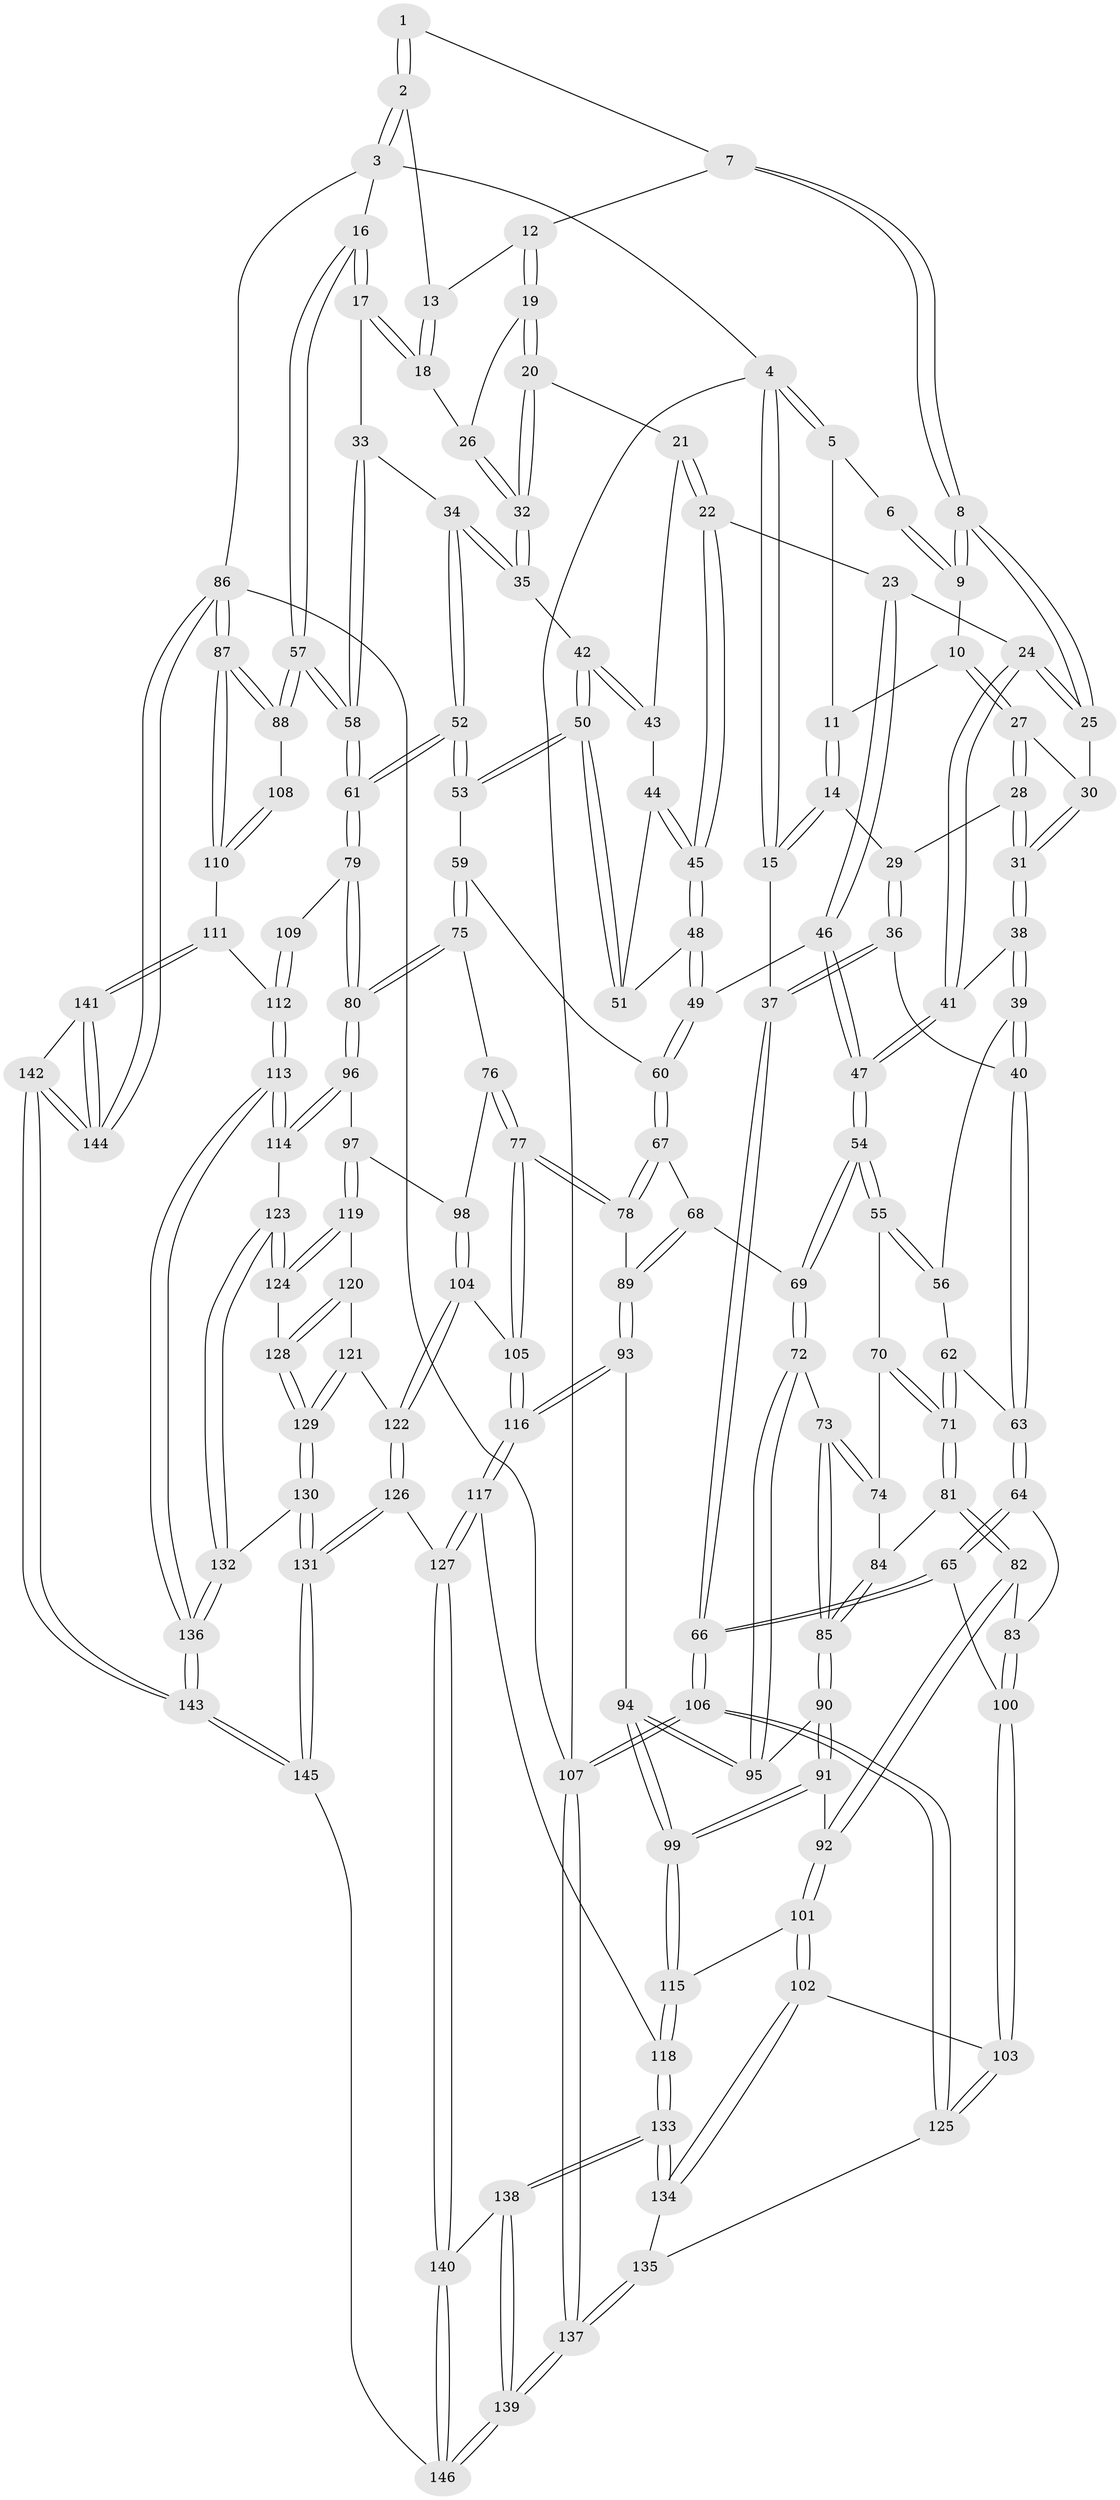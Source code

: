 // Generated by graph-tools (version 1.1) at 2025/27/03/09/25 03:27:11]
// undirected, 146 vertices, 362 edges
graph export_dot {
graph [start="1"]
  node [color=gray90,style=filled];
  1 [pos="+0.3878419205621196+0"];
  2 [pos="+0.8430357241790377+0"];
  3 [pos="+1+0"];
  4 [pos="+0+0"];
  5 [pos="+0+0"];
  6 [pos="+0.38319815825465975+0"];
  7 [pos="+0.47585655384945613+0.07455024805593634"];
  8 [pos="+0.42292338825190673+0.17588813304534673"];
  9 [pos="+0.3300719189519488+0.04177390779685076"];
  10 [pos="+0.19392071610183348+0.08671747052077493"];
  11 [pos="+0.1519614318288094+0.04352270169373067"];
  12 [pos="+0.7039922661802404+0"];
  13 [pos="+0.7579396511559089+0"];
  14 [pos="+0.05059244308332581+0.14035927876591753"];
  15 [pos="+0+0"];
  16 [pos="+1+0"];
  17 [pos="+0.9302603430199847+0.25474298904569026"];
  18 [pos="+0.8038166365860603+0.23008540343623815"];
  19 [pos="+0.6654477337111099+0.10584707505406567"];
  20 [pos="+0.621944990033983+0.19545763988242815"];
  21 [pos="+0.5760840031780716+0.21380327363086246"];
  22 [pos="+0.5027291079182801+0.23556636430016586"];
  23 [pos="+0.4804090625979826+0.22692272570099747"];
  24 [pos="+0.42873349900941815+0.19384291405116336"];
  25 [pos="+0.42305139746764286+0.18096059202020567"];
  26 [pos="+0.7930212941815578+0.23441618823789864"];
  27 [pos="+0.19603878874779815+0.09732752429370471"];
  28 [pos="+0.15863645725594383+0.21414706034120626"];
  29 [pos="+0.08325733591437035+0.23362278019045313"];
  30 [pos="+0.2848513050725602+0.16712516065815308"];
  31 [pos="+0.22187445753607923+0.269234822680128"];
  32 [pos="+0.7160944276853263+0.2888366393314136"];
  33 [pos="+0.871345045802176+0.36127504907096886"];
  34 [pos="+0.8149600706888646+0.3990886012008313"];
  35 [pos="+0.7166707504523206+0.2960066329578159"];
  36 [pos="+0+0.36126762472968826"];
  37 [pos="+0+0.3670933999858716"];
  38 [pos="+0.251633002259105+0.327314748048439"];
  39 [pos="+0.1804451201247356+0.3715397829953279"];
  40 [pos="+0.009636460499001425+0.3761373619914926"];
  41 [pos="+0.2858556846643448+0.33531732000833253"];
  42 [pos="+0.6987645973020604+0.31666919559526613"];
  43 [pos="+0.6276063788761178+0.33753577223537995"];
  44 [pos="+0.6183592019911857+0.34518784596984414"];
  45 [pos="+0.5286160397701162+0.3393680549501495"];
  46 [pos="+0.3811197730716446+0.4392322324136595"];
  47 [pos="+0.35301902884880515+0.4452319496030082"];
  48 [pos="+0.5259720480263368+0.38223110676425337"];
  49 [pos="+0.5110302006721379+0.4461570147454813"];
  50 [pos="+0.6619205145512485+0.41477167337495746"];
  51 [pos="+0.6292353287520306+0.38312632975643685"];
  52 [pos="+0.7821248228221707+0.5058491154888476"];
  53 [pos="+0.6638053988010303+0.4344748580918644"];
  54 [pos="+0.34142054937843536+0.471900184693863"];
  55 [pos="+0.2800557451239242+0.49297694626062905"];
  56 [pos="+0.19663584107973137+0.46511505065034336"];
  57 [pos="+1+0.4740162384452003"];
  58 [pos="+0.9841660596647065+0.4571900884620797"];
  59 [pos="+0.5431998309050156+0.47902072342916313"];
  60 [pos="+0.531213274065891+0.47215221588192674"];
  61 [pos="+0.7928930419372389+0.5562128532109624"];
  62 [pos="+0.1543279075094078+0.507628607379754"];
  63 [pos="+0.0952971851136103+0.5094070158850909"];
  64 [pos="+0.08972048568809582+0.5358534883577522"];
  65 [pos="+0+0.6095819167937475"];
  66 [pos="+0+0.5977291139502288"];
  67 [pos="+0.4709643417381983+0.5507227577067207"];
  68 [pos="+0.38813744674639405+0.5599524158667076"];
  69 [pos="+0.3584020991799972+0.5410455742415619"];
  70 [pos="+0.2449034765351201+0.5380234717729488"];
  71 [pos="+0.19755301076309395+0.5538757404921019"];
  72 [pos="+0.3348119628379316+0.5826974650289203"];
  73 [pos="+0.2658936460971723+0.5872900326786775"];
  74 [pos="+0.25566583782074087+0.5699086458981356"];
  75 [pos="+0.5893570425328504+0.567513593229452"];
  76 [pos="+0.5684256198608209+0.5917032026652752"];
  77 [pos="+0.49824233035368254+0.6676124585990014"];
  78 [pos="+0.4855739101331133+0.6608041648366045"];
  79 [pos="+0.7923465435578861+0.5624380133878656"];
  80 [pos="+0.7385259036567795+0.6161492924382239"];
  81 [pos="+0.1919352136006475+0.5814587061467517"];
  82 [pos="+0.1668661376774609+0.6207381324268799"];
  83 [pos="+0.09838902907215562+0.6114575977613477"];
  84 [pos="+0.2249254331220976+0.593021672986238"];
  85 [pos="+0.2530946132776479+0.6150099019268349"];
  86 [pos="+1+1"];
  87 [pos="+1+0.8164744638468543"];
  88 [pos="+1+0.5462123585758243"];
  89 [pos="+0.44246838321472975+0.6540314392627753"];
  90 [pos="+0.2533275955047025+0.6342173262454857"];
  91 [pos="+0.23173261230293582+0.6610359338108754"];
  92 [pos="+0.20404567006429492+0.6701638879651605"];
  93 [pos="+0.35776486488343234+0.6912293970723294"];
  94 [pos="+0.35185221863177957+0.691048617574488"];
  95 [pos="+0.3282621081868935+0.6304557559840974"];
  96 [pos="+0.7356216065909716+0.6292985403766781"];
  97 [pos="+0.7258258349528556+0.642584560145478"];
  98 [pos="+0.5983188377902237+0.6690960359792413"];
  99 [pos="+0.32556513213916827+0.7134884289491361"];
  100 [pos="+0.05971213071990766+0.6548982700010544"];
  101 [pos="+0.17173595043984127+0.7755019365890886"];
  102 [pos="+0.16517600099629182+0.7800106460565251"];
  103 [pos="+0.08502190493281901+0.7411651286845903"];
  104 [pos="+0.5162581931838464+0.6984095759942247"];
  105 [pos="+0.5066448770126416+0.6881605796417769"];
  106 [pos="+0+0.8794647527301658"];
  107 [pos="+0+1"];
  108 [pos="+0.9397408891978782+0.6115009454527041"];
  109 [pos="+0.8716101540139971+0.603876020975814"];
  110 [pos="+0.9918268985291471+0.8259130218410199"];
  111 [pos="+0.9624390319153112+0.83295455400705"];
  112 [pos="+0.91802165006566+0.8325102450745335"];
  113 [pos="+0.8850557659022845+0.8419130095026428"];
  114 [pos="+0.858295097759169+0.8301843704655238"];
  115 [pos="+0.2968892378505433+0.7753613663383868"];
  116 [pos="+0.4209694972595422+0.7705497082292145"];
  117 [pos="+0.41401509332906145+0.8614244601422971"];
  118 [pos="+0.34490499600743824+0.8457417782819008"];
  119 [pos="+0.7209354206108671+0.6512626480031607"];
  120 [pos="+0.5906843892249051+0.7437557317413097"];
  121 [pos="+0.5604132422869078+0.7432321448882648"];
  122 [pos="+0.5399287085894746+0.7354784528161205"];
  123 [pos="+0.736164393950327+0.8416171007744394"];
  124 [pos="+0.6958129750199011+0.7981599342190484"];
  125 [pos="+0+0.8256317633177936"];
  126 [pos="+0.46791499534737024+0.8724733993086605"];
  127 [pos="+0.4237753628576369+0.8693349770677197"];
  128 [pos="+0.6506362924097129+0.8047655934678231"];
  129 [pos="+0.5922890652206549+0.8789378592808811"];
  130 [pos="+0.575961888741882+0.9242415360164973"];
  131 [pos="+0.5639177186723734+0.9315478382393813"];
  132 [pos="+0.6925831213941651+0.9256106159071117"];
  133 [pos="+0.23336042514949717+0.9427604447768727"];
  134 [pos="+0.15830932670105563+0.8615928399117807"];
  135 [pos="+0.11375303207939817+0.8844417127448104"];
  136 [pos="+0.8020669294388797+1"];
  137 [pos="+0+1"];
  138 [pos="+0.2337737273182087+0.9461588979669422"];
  139 [pos="+0.188280296754846+1"];
  140 [pos="+0.3907555387148881+0.9651239447728417"];
  141 [pos="+0.9621495788714892+0.8891668630706251"];
  142 [pos="+0.875196222011085+1"];
  143 [pos="+0.8325718757225374+1"];
  144 [pos="+1+1"];
  145 [pos="+0.5298146553110474+1"];
  146 [pos="+0.4109428491642321+1"];
  1 -- 2;
  1 -- 2;
  1 -- 7;
  2 -- 3;
  2 -- 3;
  2 -- 13;
  3 -- 4;
  3 -- 16;
  3 -- 86;
  4 -- 5;
  4 -- 5;
  4 -- 15;
  4 -- 15;
  4 -- 107;
  5 -- 6;
  5 -- 11;
  6 -- 9;
  6 -- 9;
  7 -- 8;
  7 -- 8;
  7 -- 12;
  8 -- 9;
  8 -- 9;
  8 -- 25;
  8 -- 25;
  9 -- 10;
  10 -- 11;
  10 -- 27;
  10 -- 27;
  11 -- 14;
  11 -- 14;
  12 -- 13;
  12 -- 19;
  12 -- 19;
  13 -- 18;
  13 -- 18;
  14 -- 15;
  14 -- 15;
  14 -- 29;
  15 -- 37;
  16 -- 17;
  16 -- 17;
  16 -- 57;
  16 -- 57;
  17 -- 18;
  17 -- 18;
  17 -- 33;
  18 -- 26;
  19 -- 20;
  19 -- 20;
  19 -- 26;
  20 -- 21;
  20 -- 32;
  20 -- 32;
  21 -- 22;
  21 -- 22;
  21 -- 43;
  22 -- 23;
  22 -- 45;
  22 -- 45;
  23 -- 24;
  23 -- 46;
  23 -- 46;
  24 -- 25;
  24 -- 25;
  24 -- 41;
  24 -- 41;
  25 -- 30;
  26 -- 32;
  26 -- 32;
  27 -- 28;
  27 -- 28;
  27 -- 30;
  28 -- 29;
  28 -- 31;
  28 -- 31;
  29 -- 36;
  29 -- 36;
  30 -- 31;
  30 -- 31;
  31 -- 38;
  31 -- 38;
  32 -- 35;
  32 -- 35;
  33 -- 34;
  33 -- 58;
  33 -- 58;
  34 -- 35;
  34 -- 35;
  34 -- 52;
  34 -- 52;
  35 -- 42;
  36 -- 37;
  36 -- 37;
  36 -- 40;
  37 -- 66;
  37 -- 66;
  38 -- 39;
  38 -- 39;
  38 -- 41;
  39 -- 40;
  39 -- 40;
  39 -- 56;
  40 -- 63;
  40 -- 63;
  41 -- 47;
  41 -- 47;
  42 -- 43;
  42 -- 43;
  42 -- 50;
  42 -- 50;
  43 -- 44;
  44 -- 45;
  44 -- 45;
  44 -- 51;
  45 -- 48;
  45 -- 48;
  46 -- 47;
  46 -- 47;
  46 -- 49;
  47 -- 54;
  47 -- 54;
  48 -- 49;
  48 -- 49;
  48 -- 51;
  49 -- 60;
  49 -- 60;
  50 -- 51;
  50 -- 51;
  50 -- 53;
  50 -- 53;
  52 -- 53;
  52 -- 53;
  52 -- 61;
  52 -- 61;
  53 -- 59;
  54 -- 55;
  54 -- 55;
  54 -- 69;
  54 -- 69;
  55 -- 56;
  55 -- 56;
  55 -- 70;
  56 -- 62;
  57 -- 58;
  57 -- 58;
  57 -- 88;
  57 -- 88;
  58 -- 61;
  58 -- 61;
  59 -- 60;
  59 -- 75;
  59 -- 75;
  60 -- 67;
  60 -- 67;
  61 -- 79;
  61 -- 79;
  62 -- 63;
  62 -- 71;
  62 -- 71;
  63 -- 64;
  63 -- 64;
  64 -- 65;
  64 -- 65;
  64 -- 83;
  65 -- 66;
  65 -- 66;
  65 -- 100;
  66 -- 106;
  66 -- 106;
  67 -- 68;
  67 -- 78;
  67 -- 78;
  68 -- 69;
  68 -- 89;
  68 -- 89;
  69 -- 72;
  69 -- 72;
  70 -- 71;
  70 -- 71;
  70 -- 74;
  71 -- 81;
  71 -- 81;
  72 -- 73;
  72 -- 95;
  72 -- 95;
  73 -- 74;
  73 -- 74;
  73 -- 85;
  73 -- 85;
  74 -- 84;
  75 -- 76;
  75 -- 80;
  75 -- 80;
  76 -- 77;
  76 -- 77;
  76 -- 98;
  77 -- 78;
  77 -- 78;
  77 -- 105;
  77 -- 105;
  78 -- 89;
  79 -- 80;
  79 -- 80;
  79 -- 109;
  80 -- 96;
  80 -- 96;
  81 -- 82;
  81 -- 82;
  81 -- 84;
  82 -- 83;
  82 -- 92;
  82 -- 92;
  83 -- 100;
  83 -- 100;
  84 -- 85;
  84 -- 85;
  85 -- 90;
  85 -- 90;
  86 -- 87;
  86 -- 87;
  86 -- 144;
  86 -- 144;
  86 -- 107;
  87 -- 88;
  87 -- 88;
  87 -- 110;
  87 -- 110;
  88 -- 108;
  89 -- 93;
  89 -- 93;
  90 -- 91;
  90 -- 91;
  90 -- 95;
  91 -- 92;
  91 -- 99;
  91 -- 99;
  92 -- 101;
  92 -- 101;
  93 -- 94;
  93 -- 116;
  93 -- 116;
  94 -- 95;
  94 -- 95;
  94 -- 99;
  94 -- 99;
  96 -- 97;
  96 -- 114;
  96 -- 114;
  97 -- 98;
  97 -- 119;
  97 -- 119;
  98 -- 104;
  98 -- 104;
  99 -- 115;
  99 -- 115;
  100 -- 103;
  100 -- 103;
  101 -- 102;
  101 -- 102;
  101 -- 115;
  102 -- 103;
  102 -- 134;
  102 -- 134;
  103 -- 125;
  103 -- 125;
  104 -- 105;
  104 -- 122;
  104 -- 122;
  105 -- 116;
  105 -- 116;
  106 -- 107;
  106 -- 107;
  106 -- 125;
  106 -- 125;
  107 -- 137;
  107 -- 137;
  108 -- 110;
  108 -- 110;
  109 -- 112;
  109 -- 112;
  110 -- 111;
  111 -- 112;
  111 -- 141;
  111 -- 141;
  112 -- 113;
  112 -- 113;
  113 -- 114;
  113 -- 114;
  113 -- 136;
  113 -- 136;
  114 -- 123;
  115 -- 118;
  115 -- 118;
  116 -- 117;
  116 -- 117;
  117 -- 118;
  117 -- 127;
  117 -- 127;
  118 -- 133;
  118 -- 133;
  119 -- 120;
  119 -- 124;
  119 -- 124;
  120 -- 121;
  120 -- 128;
  120 -- 128;
  121 -- 122;
  121 -- 129;
  121 -- 129;
  122 -- 126;
  122 -- 126;
  123 -- 124;
  123 -- 124;
  123 -- 132;
  123 -- 132;
  124 -- 128;
  125 -- 135;
  126 -- 127;
  126 -- 131;
  126 -- 131;
  127 -- 140;
  127 -- 140;
  128 -- 129;
  128 -- 129;
  129 -- 130;
  129 -- 130;
  130 -- 131;
  130 -- 131;
  130 -- 132;
  131 -- 145;
  131 -- 145;
  132 -- 136;
  132 -- 136;
  133 -- 134;
  133 -- 134;
  133 -- 138;
  133 -- 138;
  134 -- 135;
  135 -- 137;
  135 -- 137;
  136 -- 143;
  136 -- 143;
  137 -- 139;
  137 -- 139;
  138 -- 139;
  138 -- 139;
  138 -- 140;
  139 -- 146;
  139 -- 146;
  140 -- 146;
  140 -- 146;
  141 -- 142;
  141 -- 144;
  141 -- 144;
  142 -- 143;
  142 -- 143;
  142 -- 144;
  142 -- 144;
  143 -- 145;
  143 -- 145;
  145 -- 146;
}

